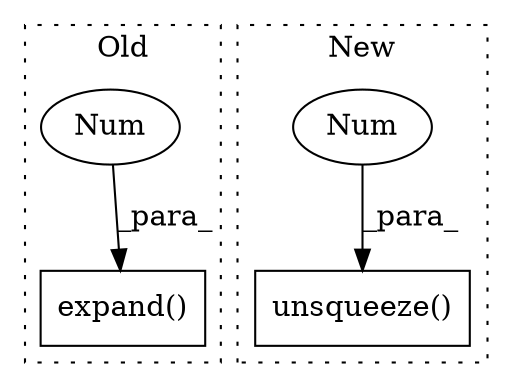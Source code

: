 digraph G {
subgraph cluster0 {
1 [label="expand()" a="75" s="9828,9949" l="107,15" shape="box"];
4 [label="Num" a="76" s="9935" l="2" shape="ellipse"];
label = "Old";
style="dotted";
}
subgraph cluster1 {
2 [label="unsqueeze()" a="75" s="10264,10295" l="30,1" shape="box"];
3 [label="Num" a="76" s="10294" l="1" shape="ellipse"];
label = "New";
style="dotted";
}
3 -> 2 [label="_para_"];
4 -> 1 [label="_para_"];
}